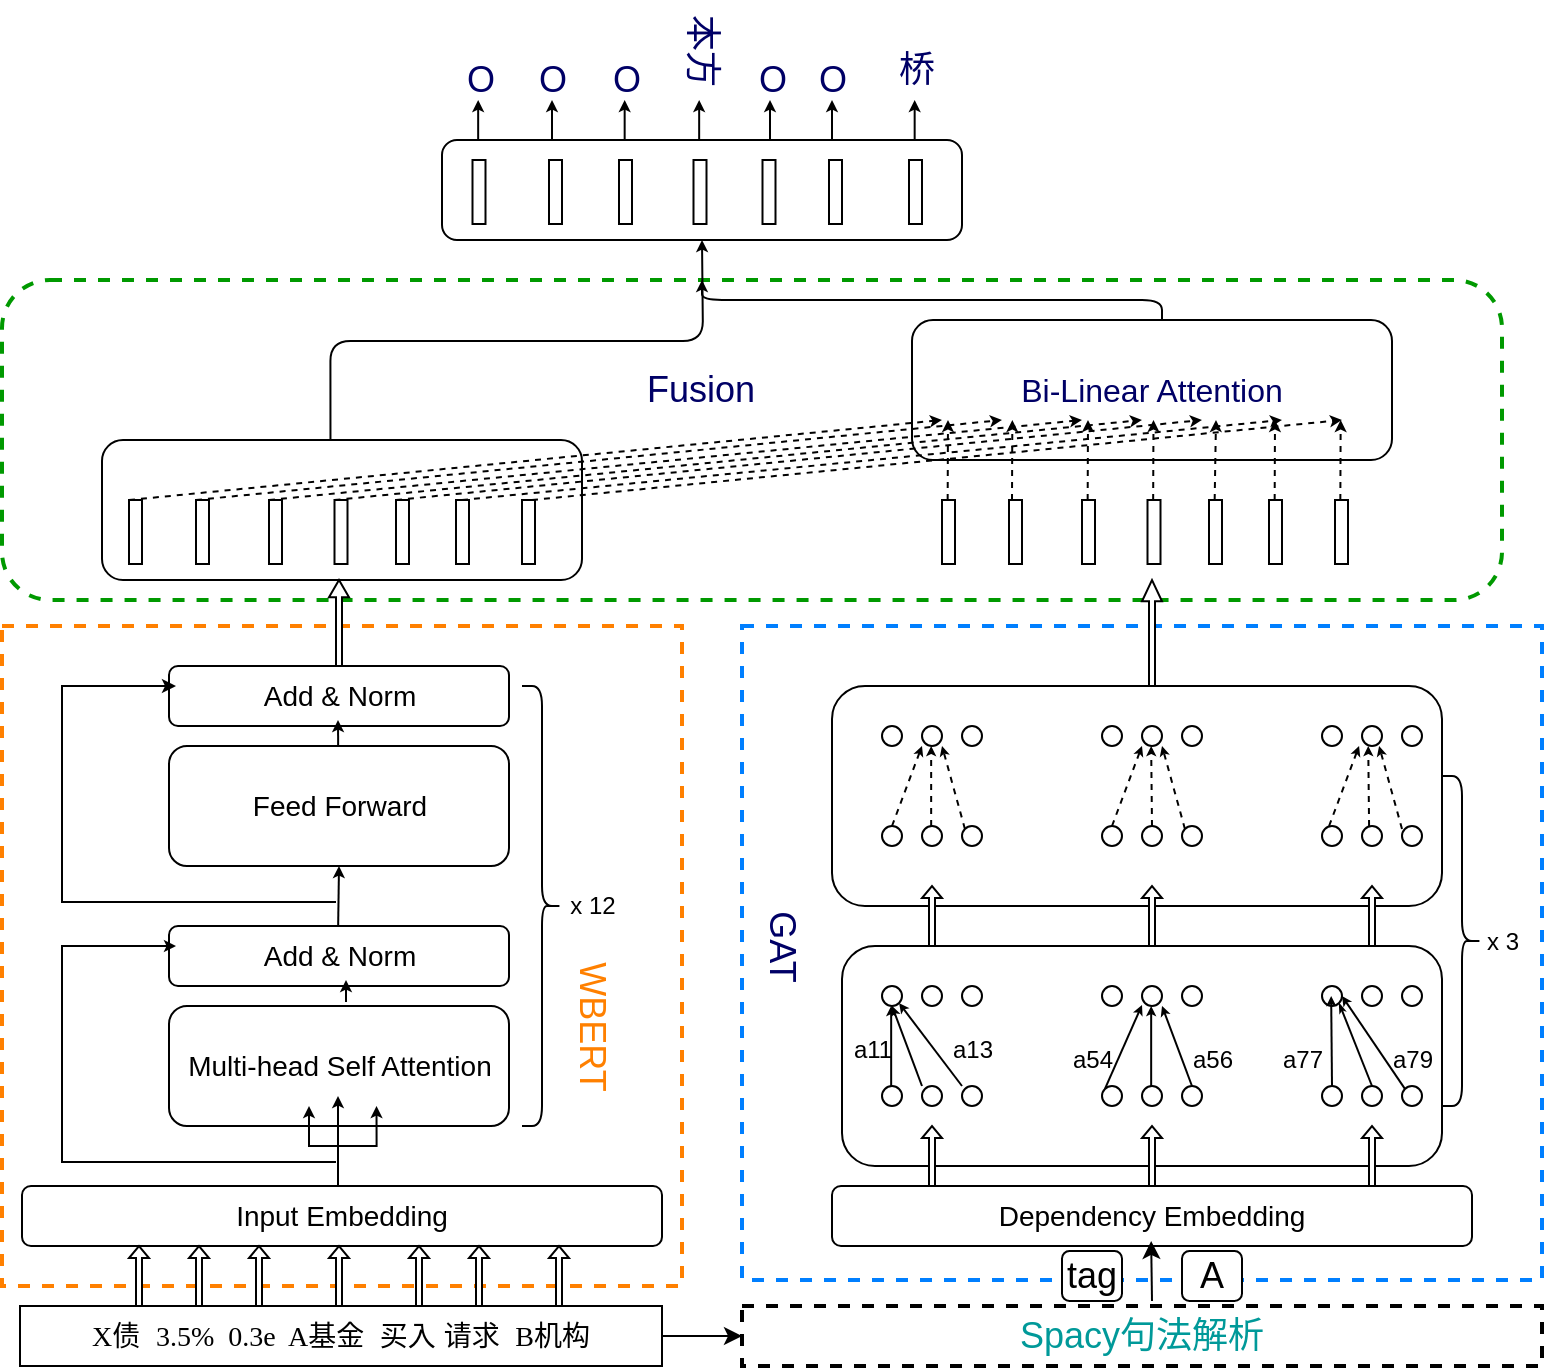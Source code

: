 <mxfile version="16.0.0" type="github">
  <diagram id="1vwMO78F63A42fUgwjm2" name="Page-1">
    <mxGraphModel dx="865" dy="488" grid="1" gridSize="10" guides="1" tooltips="1" connect="1" arrows="1" fold="1" page="1" pageScale="1" pageWidth="827" pageHeight="1169" math="0" shadow="0">
      <root>
        <mxCell id="0" />
        <mxCell id="1" parent="0" />
        <mxCell id="z27-uRXxiAsdTS0FbLUc-265" value="" style="rounded=1;whiteSpace=wrap;html=1;sketch=0;fontSize=16;fontColor=#000066;strokeColor=#009900;strokeWidth=2;fillColor=#FFFFFF;dashed=1;" vertex="1" parent="1">
          <mxGeometry x="30" y="240" width="750" height="160" as="geometry" />
        </mxCell>
        <mxCell id="z27-uRXxiAsdTS0FbLUc-255" value="" style="rounded=1;whiteSpace=wrap;html=1;sketch=0;fontSize=16;fontColor=#000066;strokeColor=#000000;strokeWidth=1;fillColor=#FFFFFF;" vertex="1" parent="1">
          <mxGeometry x="250" y="170" width="260" height="50" as="geometry" />
        </mxCell>
        <mxCell id="z27-uRXxiAsdTS0FbLUc-248" value="" style="rounded=1;whiteSpace=wrap;html=1;sketch=0;fontSize=16;fontColor=#000066;strokeColor=#000000;strokeWidth=1;fillColor=#FFFFFF;" vertex="1" parent="1">
          <mxGeometry x="80" y="320" width="240" height="70" as="geometry" />
        </mxCell>
        <mxCell id="z27-uRXxiAsdTS0FbLUc-247" value="&lt;font style=&quot;font-size: 16px&quot;&gt;Bi-Linear Attention&lt;/font&gt;" style="rounded=1;whiteSpace=wrap;html=1;sketch=0;fontSize=12;fontColor=#000066;strokeColor=#000000;strokeWidth=1;fillColor=#FFFFFF;" vertex="1" parent="1">
          <mxGeometry x="485" y="260" width="240" height="70" as="geometry" />
        </mxCell>
        <mxCell id="z27-uRXxiAsdTS0FbLUc-89" value="" style="rounded=0;whiteSpace=wrap;html=1;sketch=0;fontSize=18;dashed=1;strokeWidth=2;fillColor=#FFFFFF;strokeColor=#007FFF;fontColor=#333333;" vertex="1" parent="1">
          <mxGeometry x="400" y="413" width="400" height="327" as="geometry" />
        </mxCell>
        <mxCell id="z27-uRXxiAsdTS0FbLUc-144" value="" style="rounded=1;whiteSpace=wrap;html=1;sketch=0;fontSize=12;fontColor=#000000;strokeColor=#000000;strokeWidth=1;fillColor=#FFFFFF;" vertex="1" parent="1">
          <mxGeometry x="450" y="573" width="300" height="110" as="geometry" />
        </mxCell>
        <mxCell id="z27-uRXxiAsdTS0FbLUc-78" value="" style="rounded=0;whiteSpace=wrap;html=1;sketch=0;fontSize=18;dashed=1;strokeWidth=2;fillColor=#FFFFFF;strokeColor=#FF8000;fontColor=#333333;" vertex="1" parent="1">
          <mxGeometry x="30" y="413" width="340" height="330" as="geometry" />
        </mxCell>
        <mxCell id="z27-uRXxiAsdTS0FbLUc-1" value="&lt;p style=&quot;margin-top: 0pt ; margin-bottom: 0pt ; margin-left: 0in ; text-align: left ; direction: ltr ; unicode-bidi: embed ; word-break: normal ; font-size: 14px&quot;&gt;&lt;span style=&quot;font-family: &amp;#34;times new roman&amp;#34;&quot;&gt;X&lt;/span&gt;&lt;span&gt;债&amp;nbsp; &lt;/span&gt;&lt;span style=&quot;font-family: &amp;#34;times new roman&amp;#34;&quot;&gt;3.5%&amp;nbsp; 0.3e&amp;nbsp; A&lt;/span&gt;&lt;span&gt;基金&amp;nbsp; 买入 请求&amp;nbsp; &lt;/span&gt;&lt;span style=&quot;font-family: &amp;#34;times new roman&amp;#34;&quot;&gt;B&lt;/span&gt;&lt;span&gt;机构&lt;/span&gt;&lt;/p&gt;" style="rounded=0;whiteSpace=wrap;html=1;" vertex="1" parent="1">
          <mxGeometry x="39" y="753" width="321" height="30" as="geometry" />
        </mxCell>
        <mxCell id="z27-uRXxiAsdTS0FbLUc-5" value="Input Embedding" style="rounded=1;whiteSpace=wrap;html=1;fontSize=14;strokeWidth=1;" vertex="1" parent="1">
          <mxGeometry x="40" y="693" width="320" height="30" as="geometry" />
        </mxCell>
        <mxCell id="z27-uRXxiAsdTS0FbLUc-21" value="" style="shape=singleArrow;direction=north;whiteSpace=wrap;html=1;fontSize=14;strokeWidth=1;" vertex="1" parent="1">
          <mxGeometry x="93.5" y="723" width="10" height="30" as="geometry" />
        </mxCell>
        <mxCell id="z27-uRXxiAsdTS0FbLUc-30" value="" style="shape=singleArrow;direction=north;whiteSpace=wrap;html=1;fontSize=14;strokeWidth=1;" vertex="1" parent="1">
          <mxGeometry x="123.5" y="723" width="10" height="30" as="geometry" />
        </mxCell>
        <mxCell id="z27-uRXxiAsdTS0FbLUc-31" value="" style="shape=singleArrow;direction=north;whiteSpace=wrap;html=1;fontSize=14;strokeWidth=1;" vertex="1" parent="1">
          <mxGeometry x="153.5" y="723" width="10" height="30" as="geometry" />
        </mxCell>
        <mxCell id="z27-uRXxiAsdTS0FbLUc-32" value="" style="shape=singleArrow;direction=north;whiteSpace=wrap;html=1;fontSize=14;strokeWidth=1;" vertex="1" parent="1">
          <mxGeometry x="193.5" y="723" width="10" height="30" as="geometry" />
        </mxCell>
        <mxCell id="z27-uRXxiAsdTS0FbLUc-34" value="" style="shape=singleArrow;direction=north;whiteSpace=wrap;html=1;fontSize=14;strokeWidth=1;" vertex="1" parent="1">
          <mxGeometry x="233.5" y="723" width="10" height="30" as="geometry" />
        </mxCell>
        <mxCell id="z27-uRXxiAsdTS0FbLUc-35" value="" style="shape=singleArrow;direction=north;whiteSpace=wrap;html=1;fontSize=14;strokeWidth=1;" vertex="1" parent="1">
          <mxGeometry x="263.5" y="723" width="10" height="30" as="geometry" />
        </mxCell>
        <mxCell id="z27-uRXxiAsdTS0FbLUc-36" value="" style="shape=singleArrow;direction=north;whiteSpace=wrap;html=1;fontSize=14;strokeWidth=1;" vertex="1" parent="1">
          <mxGeometry x="303.5" y="723" width="10" height="30" as="geometry" />
        </mxCell>
        <mxCell id="z27-uRXxiAsdTS0FbLUc-37" value="Multi-head Self Attention" style="rounded=1;whiteSpace=wrap;html=1;fontSize=14;strokeWidth=1;" vertex="1" parent="1">
          <mxGeometry x="113.5" y="603" width="170" height="60" as="geometry" />
        </mxCell>
        <mxCell id="z27-uRXxiAsdTS0FbLUc-47" style="edgeStyle=none;shape=flexArrow;rounded=0;orthogonalLoop=1;jettySize=auto;html=1;exitX=0.5;exitY=0;exitDx=0;exitDy=0;fontSize=14;" edge="1" parent="1" source="z27-uRXxiAsdTS0FbLUc-37" target="z27-uRXxiAsdTS0FbLUc-37">
          <mxGeometry relative="1" as="geometry" />
        </mxCell>
        <mxCell id="z27-uRXxiAsdTS0FbLUc-48" value="Add &amp;amp; Norm" style="rounded=1;whiteSpace=wrap;html=1;fontSize=14;strokeWidth=1;" vertex="1" parent="1">
          <mxGeometry x="113.5" y="563" width="170" height="30" as="geometry" />
        </mxCell>
        <mxCell id="z27-uRXxiAsdTS0FbLUc-57" value="" style="edgeStyle=elbowEdgeStyle;elbow=horizontal;endArrow=classic;html=1;rounded=0;fontSize=14;exitX=0;exitY=0;exitDx=12;exitDy=3.5;exitPerimeter=0;endSize=3;" edge="1" parent="1">
          <mxGeometry width="50" height="50" relative="1" as="geometry">
            <mxPoint x="197.0" y="681.0" as="sourcePoint" />
            <mxPoint x="117" y="573" as="targetPoint" />
            <Array as="points">
              <mxPoint x="60" y="593" />
              <mxPoint x="90" y="573" />
              <mxPoint x="70" y="593" />
              <mxPoint x="90" y="583" />
              <mxPoint x="93.5" y="603" />
            </Array>
          </mxGeometry>
        </mxCell>
        <mxCell id="z27-uRXxiAsdTS0FbLUc-61" value="" style="endArrow=classic;html=1;rounded=0;fontSize=14;endSize=3;" edge="1" parent="1">
          <mxGeometry width="50" height="50" relative="1" as="geometry">
            <mxPoint x="198" y="693" as="sourcePoint" />
            <mxPoint x="198" y="648" as="targetPoint" />
          </mxGeometry>
        </mxCell>
        <mxCell id="z27-uRXxiAsdTS0FbLUc-62" value="" style="edgeStyle=segmentEdgeStyle;endArrow=classic;html=1;rounded=0;fontSize=14;endSize=3;" edge="1" parent="1">
          <mxGeometry width="50" height="50" relative="1" as="geometry">
            <mxPoint x="196.75" y="673" as="sourcePoint" />
            <mxPoint x="217.25" y="653" as="targetPoint" />
          </mxGeometry>
        </mxCell>
        <mxCell id="z27-uRXxiAsdTS0FbLUc-63" value="" style="edgeStyle=segmentEdgeStyle;endArrow=classic;html=1;rounded=0;fontSize=14;endSize=3;" edge="1" parent="1">
          <mxGeometry width="50" height="50" relative="1" as="geometry">
            <mxPoint x="203.5" y="673" as="sourcePoint" />
            <mxPoint x="183.5" y="653" as="targetPoint" />
          </mxGeometry>
        </mxCell>
        <mxCell id="z27-uRXxiAsdTS0FbLUc-65" value="" style="endArrow=classic;html=1;rounded=0;fontSize=14;endSize=3;targetPerimeterSpacing=10;sourcePerimeterSpacing=10;jumpStyle=sharp;jumpSize=16;" edge="1" parent="1">
          <mxGeometry width="50" height="50" relative="1" as="geometry">
            <mxPoint x="202" y="601" as="sourcePoint" />
            <mxPoint x="202" y="590" as="targetPoint" />
            <Array as="points" />
          </mxGeometry>
        </mxCell>
        <mxCell id="z27-uRXxiAsdTS0FbLUc-66" value="Feed Forward" style="rounded=1;whiteSpace=wrap;html=1;fontSize=14;strokeWidth=1;" vertex="1" parent="1">
          <mxGeometry x="113.5" y="473" width="170" height="60" as="geometry" />
        </mxCell>
        <mxCell id="z27-uRXxiAsdTS0FbLUc-67" value="" style="endArrow=classic;html=1;rounded=0;fontSize=14;endSize=3;entryX=0.5;entryY=1;entryDx=0;entryDy=0;" edge="1" parent="1" target="z27-uRXxiAsdTS0FbLUc-66">
          <mxGeometry width="50" height="50" relative="1" as="geometry">
            <mxPoint x="198.08" y="563" as="sourcePoint" />
            <mxPoint x="198" y="540" as="targetPoint" />
          </mxGeometry>
        </mxCell>
        <mxCell id="z27-uRXxiAsdTS0FbLUc-68" value="Add &amp;amp; Norm" style="rounded=1;whiteSpace=wrap;html=1;fontSize=14;strokeWidth=1;" vertex="1" parent="1">
          <mxGeometry x="113.5" y="433" width="170" height="30" as="geometry" />
        </mxCell>
        <mxCell id="z27-uRXxiAsdTS0FbLUc-72" value="" style="endArrow=classic;html=1;rounded=0;fontSize=14;endSize=3;sourcePerimeterSpacing=10;targetPerimeterSpacing=10;elbow=vertical;jumpStyle=sharp;jumpSize=16;" edge="1" parent="1">
          <mxGeometry width="50" height="50" relative="1" as="geometry">
            <mxPoint x="198.08" y="473" as="sourcePoint" />
            <mxPoint x="198" y="460" as="targetPoint" />
          </mxGeometry>
        </mxCell>
        <mxCell id="z27-uRXxiAsdTS0FbLUc-73" value="" style="edgeStyle=elbowEdgeStyle;elbow=horizontal;endArrow=classic;html=1;rounded=0;fontSize=14;exitX=0;exitY=0;exitDx=12;exitDy=3.5;exitPerimeter=0;endSize=4;" edge="1" parent="1">
          <mxGeometry width="50" height="50" relative="1" as="geometry">
            <mxPoint x="197.0" y="551.0" as="sourcePoint" />
            <mxPoint x="117.0" y="443" as="targetPoint" />
            <Array as="points">
              <mxPoint x="60" y="463" />
              <mxPoint x="90" y="443" />
              <mxPoint x="70" y="463" />
              <mxPoint x="90" y="453" />
              <mxPoint x="93.5" y="473" />
            </Array>
          </mxGeometry>
        </mxCell>
        <mxCell id="z27-uRXxiAsdTS0FbLUc-74" value="" style="shape=curlyBracket;whiteSpace=wrap;html=1;rounded=1;flipH=1;fontSize=14;strokeWidth=1;" vertex="1" parent="1">
          <mxGeometry x="290" y="443" width="20" height="220" as="geometry" />
        </mxCell>
        <mxCell id="z27-uRXxiAsdTS0FbLUc-76" value="x 12" style="text;html=1;resizable=0;autosize=1;align=center;verticalAlign=middle;points=[];fillColor=none;strokeColor=none;rounded=0;sketch=0;" vertex="1" parent="1">
          <mxGeometry x="305" y="543" width="40" height="20" as="geometry" />
        </mxCell>
        <mxCell id="z27-uRXxiAsdTS0FbLUc-77" value="&lt;font style=&quot;font-size: 18px&quot; color=&quot;#ff8000&quot;&gt;WBERT&lt;/font&gt;" style="text;html=1;resizable=0;autosize=1;align=center;verticalAlign=middle;points=[];fillColor=none;strokeColor=none;rounded=0;sketch=0;rotation=90;" vertex="1" parent="1">
          <mxGeometry x="285" y="603" width="80" height="20" as="geometry" />
        </mxCell>
        <mxCell id="z27-uRXxiAsdTS0FbLUc-79" value="&lt;font color=&quot;#009999&quot;&gt;Spacy句法解析&lt;/font&gt;" style="rounded=0;whiteSpace=wrap;html=1;dashed=1;sketch=0;fontSize=18;fontColor=#FF8000;strokeColor=#000000;strokeWidth=2;fillColor=#FFFFFF;" vertex="1" parent="1">
          <mxGeometry x="400" y="753" width="400" height="30" as="geometry" />
        </mxCell>
        <mxCell id="z27-uRXxiAsdTS0FbLUc-81" value="" style="endArrow=classic;html=1;rounded=1;sketch=0;fontSize=18;fontColor=#FF8000;curved=0;" edge="1" parent="1">
          <mxGeometry width="50" height="50" relative="1" as="geometry">
            <mxPoint x="360" y="768" as="sourcePoint" />
            <mxPoint x="400" y="767.58" as="targetPoint" />
            <Array as="points">
              <mxPoint x="400" y="768" />
            </Array>
          </mxGeometry>
        </mxCell>
        <mxCell id="z27-uRXxiAsdTS0FbLUc-90" value="Dependency Embedding" style="rounded=1;whiteSpace=wrap;html=1;fontSize=14;strokeWidth=1;" vertex="1" parent="1">
          <mxGeometry x="445" y="693" width="320" height="30" as="geometry" />
        </mxCell>
        <mxCell id="z27-uRXxiAsdTS0FbLUc-82" value="" style="endArrow=classic;html=1;rounded=1;sketch=0;fontSize=18;fontColor=#009999;curved=0;" edge="1" parent="1">
          <mxGeometry width="50" height="50" relative="1" as="geometry">
            <mxPoint x="605" y="750.5" as="sourcePoint" />
            <mxPoint x="604.58" y="720.5" as="targetPoint" />
          </mxGeometry>
        </mxCell>
        <mxCell id="z27-uRXxiAsdTS0FbLUc-85" value="&lt;font color=&quot;#000000&quot;&gt;A&lt;/font&gt;" style="rounded=1;whiteSpace=wrap;html=1;sketch=0;fontSize=18;fontColor=#009999;strokeColor=#000000;strokeWidth=1;fillColor=#FFFFFF;" vertex="1" parent="1">
          <mxGeometry x="620" y="725.5" width="30" height="25" as="geometry" />
        </mxCell>
        <mxCell id="z27-uRXxiAsdTS0FbLUc-88" value="&lt;font color=&quot;#000000&quot;&gt;tag&lt;/font&gt;" style="rounded=1;whiteSpace=wrap;html=1;sketch=0;fontSize=18;fontColor=#009999;strokeColor=#000000;strokeWidth=1;fillColor=#FFFFFF;" vertex="1" parent="1">
          <mxGeometry x="560" y="725.5" width="30" height="25" as="geometry" />
        </mxCell>
        <mxCell id="z27-uRXxiAsdTS0FbLUc-92" value="" style="shape=singleArrow;direction=north;whiteSpace=wrap;html=1;fontSize=14;strokeWidth=1;" vertex="1" parent="1">
          <mxGeometry x="490" y="663" width="10" height="30" as="geometry" />
        </mxCell>
        <mxCell id="z27-uRXxiAsdTS0FbLUc-100" value="" style="shape=singleArrow;direction=north;whiteSpace=wrap;html=1;fontSize=14;strokeWidth=1;" vertex="1" parent="1">
          <mxGeometry x="600" y="663" width="10" height="30" as="geometry" />
        </mxCell>
        <mxCell id="z27-uRXxiAsdTS0FbLUc-101" value="" style="shape=singleArrow;direction=north;whiteSpace=wrap;html=1;fontSize=14;strokeWidth=1;" vertex="1" parent="1">
          <mxGeometry x="710" y="663" width="10" height="30" as="geometry" />
        </mxCell>
        <mxCell id="z27-uRXxiAsdTS0FbLUc-102" value="" style="ellipse;whiteSpace=wrap;html=1;aspect=fixed;rounded=0;sketch=0;fontSize=18;fontColor=#000000;strokeColor=#000000;strokeWidth=1;fillColor=#FFFFFF;" vertex="1" parent="1">
          <mxGeometry x="470" y="643" width="10" height="10" as="geometry" />
        </mxCell>
        <mxCell id="z27-uRXxiAsdTS0FbLUc-103" value="" style="ellipse;whiteSpace=wrap;html=1;aspect=fixed;rounded=0;sketch=0;fontSize=18;fontColor=#000000;strokeColor=#000000;strokeWidth=1;fillColor=#FFFFFF;" vertex="1" parent="1">
          <mxGeometry x="490" y="643" width="10" height="10" as="geometry" />
        </mxCell>
        <mxCell id="z27-uRXxiAsdTS0FbLUc-105" value="" style="ellipse;whiteSpace=wrap;html=1;aspect=fixed;rounded=0;sketch=0;fontSize=18;fontColor=#000000;strokeColor=#000000;strokeWidth=1;fillColor=#FFFFFF;" vertex="1" parent="1">
          <mxGeometry x="510" y="643" width="10" height="10" as="geometry" />
        </mxCell>
        <mxCell id="z27-uRXxiAsdTS0FbLUc-106" value="" style="ellipse;whiteSpace=wrap;html=1;aspect=fixed;rounded=0;sketch=0;fontSize=18;fontColor=#000000;strokeColor=#000000;strokeWidth=1;fillColor=#FFFFFF;" vertex="1" parent="1">
          <mxGeometry x="600" y="643" width="10" height="10" as="geometry" />
        </mxCell>
        <mxCell id="z27-uRXxiAsdTS0FbLUc-107" value="" style="ellipse;whiteSpace=wrap;html=1;aspect=fixed;rounded=0;sketch=0;fontSize=18;fontColor=#000000;strokeColor=#000000;strokeWidth=1;fillColor=#FFFFFF;" vertex="1" parent="1">
          <mxGeometry x="710" y="643" width="10" height="10" as="geometry" />
        </mxCell>
        <mxCell id="z27-uRXxiAsdTS0FbLUc-108" value="" style="ellipse;whiteSpace=wrap;html=1;aspect=fixed;rounded=0;sketch=0;fontSize=18;fontColor=#000000;strokeColor=#000000;strokeWidth=1;fillColor=#FFFFFF;" vertex="1" parent="1">
          <mxGeometry x="620" y="643" width="10" height="10" as="geometry" />
        </mxCell>
        <mxCell id="z27-uRXxiAsdTS0FbLUc-109" value="" style="ellipse;whiteSpace=wrap;html=1;aspect=fixed;rounded=0;sketch=0;fontSize=18;fontColor=#000000;strokeColor=#000000;strokeWidth=1;fillColor=#FFFFFF;" vertex="1" parent="1">
          <mxGeometry x="580" y="643" width="10" height="10" as="geometry" />
        </mxCell>
        <mxCell id="z27-uRXxiAsdTS0FbLUc-110" value="" style="ellipse;whiteSpace=wrap;html=1;aspect=fixed;rounded=0;sketch=0;fontSize=18;fontColor=#000000;strokeColor=#000000;strokeWidth=1;fillColor=#FFFFFF;" vertex="1" parent="1">
          <mxGeometry x="690" y="643" width="10" height="10" as="geometry" />
        </mxCell>
        <mxCell id="z27-uRXxiAsdTS0FbLUc-111" value="" style="ellipse;whiteSpace=wrap;html=1;aspect=fixed;rounded=0;sketch=0;fontSize=18;fontColor=#000000;strokeColor=#000000;strokeWidth=1;fillColor=#FFFFFF;" vertex="1" parent="1">
          <mxGeometry x="730" y="643" width="10" height="10" as="geometry" />
        </mxCell>
        <mxCell id="z27-uRXxiAsdTS0FbLUc-112" value="" style="ellipse;whiteSpace=wrap;html=1;aspect=fixed;rounded=0;sketch=0;fontSize=18;fontColor=#000000;strokeColor=#000000;strokeWidth=1;fillColor=#FFFFFF;" vertex="1" parent="1">
          <mxGeometry x="470" y="593" width="10" height="10" as="geometry" />
        </mxCell>
        <mxCell id="z27-uRXxiAsdTS0FbLUc-115" value="" style="endArrow=classic;html=1;rounded=1;sketch=0;fontSize=18;fontColor=#000000;curved=0;endSize=2;" edge="1" parent="1">
          <mxGeometry width="50" height="50" relative="1" as="geometry">
            <mxPoint x="474.58" y="643" as="sourcePoint" />
            <mxPoint x="474.58" y="603" as="targetPoint" />
          </mxGeometry>
        </mxCell>
        <mxCell id="z27-uRXxiAsdTS0FbLUc-116" value="" style="endArrow=classic;html=1;rounded=1;sketch=0;fontSize=18;fontColor=#000000;curved=0;endSize=2;entryX=0.5;entryY=1;entryDx=0;entryDy=0;" edge="1" parent="1" target="z27-uRXxiAsdTS0FbLUc-112">
          <mxGeometry width="50" height="50" relative="1" as="geometry">
            <mxPoint x="490" y="643" as="sourcePoint" />
            <mxPoint x="480" y="603" as="targetPoint" />
          </mxGeometry>
        </mxCell>
        <mxCell id="z27-uRXxiAsdTS0FbLUc-118" value="" style="endArrow=classic;html=1;rounded=1;sketch=0;fontSize=18;fontColor=#000000;curved=0;entryX=1;entryY=1;entryDx=0;entryDy=0;endSize=2;" edge="1" parent="1" target="z27-uRXxiAsdTS0FbLUc-112">
          <mxGeometry width="50" height="50" relative="1" as="geometry">
            <mxPoint x="510" y="643" as="sourcePoint" />
            <mxPoint x="500" y="603" as="targetPoint" />
          </mxGeometry>
        </mxCell>
        <mxCell id="z27-uRXxiAsdTS0FbLUc-120" value="" style="ellipse;whiteSpace=wrap;html=1;aspect=fixed;rounded=0;sketch=0;fontSize=18;fontColor=#000000;strokeColor=#000000;strokeWidth=1;fillColor=#FFFFFF;" vertex="1" parent="1">
          <mxGeometry x="490" y="593" width="10" height="10" as="geometry" />
        </mxCell>
        <mxCell id="z27-uRXxiAsdTS0FbLUc-121" value="" style="ellipse;whiteSpace=wrap;html=1;aspect=fixed;rounded=0;sketch=0;fontSize=18;fontColor=#000000;strokeColor=#000000;strokeWidth=1;fillColor=#FFFFFF;" vertex="1" parent="1">
          <mxGeometry x="510" y="593" width="10" height="10" as="geometry" />
        </mxCell>
        <mxCell id="z27-uRXxiAsdTS0FbLUc-122" value="&lt;font style=&quot;font-size: 12px&quot;&gt;a11&lt;/font&gt;" style="text;html=1;resizable=0;autosize=1;align=center;verticalAlign=middle;points=[];fillColor=none;strokeColor=none;rounded=0;sketch=0;fontSize=18;fontColor=#000000;" vertex="1" parent="1">
          <mxGeometry x="450" y="608" width="30" height="30" as="geometry" />
        </mxCell>
        <mxCell id="z27-uRXxiAsdTS0FbLUc-124" value="&lt;font style=&quot;font-size: 12px&quot;&gt;a13&lt;/font&gt;" style="text;html=1;resizable=0;autosize=1;align=center;verticalAlign=middle;points=[];fillColor=none;strokeColor=none;rounded=0;sketch=0;fontSize=18;fontColor=#000000;" vertex="1" parent="1">
          <mxGeometry x="495" y="608" width="40" height="30" as="geometry" />
        </mxCell>
        <mxCell id="z27-uRXxiAsdTS0FbLUc-125" value="" style="ellipse;whiteSpace=wrap;html=1;aspect=fixed;rounded=0;sketch=0;fontSize=18;fontColor=#000000;strokeColor=#000000;strokeWidth=1;fillColor=#FFFFFF;" vertex="1" parent="1">
          <mxGeometry x="580" y="593" width="10" height="10" as="geometry" />
        </mxCell>
        <mxCell id="z27-uRXxiAsdTS0FbLUc-126" value="" style="ellipse;whiteSpace=wrap;html=1;aspect=fixed;rounded=0;sketch=0;fontSize=18;fontColor=#000000;strokeColor=#000000;strokeWidth=1;fillColor=#FFFFFF;" vertex="1" parent="1">
          <mxGeometry x="600" y="593" width="10" height="10" as="geometry" />
        </mxCell>
        <mxCell id="z27-uRXxiAsdTS0FbLUc-127" value="" style="ellipse;whiteSpace=wrap;html=1;aspect=fixed;rounded=0;sketch=0;fontSize=18;fontColor=#000000;strokeColor=#000000;strokeWidth=1;fillColor=#FFFFFF;" vertex="1" parent="1">
          <mxGeometry x="620" y="593" width="10" height="10" as="geometry" />
        </mxCell>
        <mxCell id="z27-uRXxiAsdTS0FbLUc-128" value="" style="ellipse;whiteSpace=wrap;html=1;aspect=fixed;rounded=0;sketch=0;fontSize=18;fontColor=#000000;strokeColor=#000000;strokeWidth=1;fillColor=#FFFFFF;" vertex="1" parent="1">
          <mxGeometry x="690" y="593" width="10" height="10" as="geometry" />
        </mxCell>
        <mxCell id="z27-uRXxiAsdTS0FbLUc-129" value="" style="ellipse;whiteSpace=wrap;html=1;aspect=fixed;rounded=0;sketch=0;fontSize=18;fontColor=#000000;strokeColor=#000000;strokeWidth=1;fillColor=#FFFFFF;" vertex="1" parent="1">
          <mxGeometry x="710" y="593" width="10" height="10" as="geometry" />
        </mxCell>
        <mxCell id="z27-uRXxiAsdTS0FbLUc-130" value="" style="ellipse;whiteSpace=wrap;html=1;aspect=fixed;rounded=0;sketch=0;fontSize=18;fontColor=#000000;strokeColor=#000000;strokeWidth=1;fillColor=#FFFFFF;" vertex="1" parent="1">
          <mxGeometry x="730" y="593" width="10" height="10" as="geometry" />
        </mxCell>
        <mxCell id="z27-uRXxiAsdTS0FbLUc-131" value="" style="endArrow=classic;html=1;rounded=1;sketch=0;fontSize=12;fontColor=#000000;elbow=vertical;endSize=2;" edge="1" parent="1">
          <mxGeometry width="50" height="50" relative="1" as="geometry">
            <mxPoint x="604.58" y="643" as="sourcePoint" />
            <mxPoint x="604.58" y="603" as="targetPoint" />
          </mxGeometry>
        </mxCell>
        <mxCell id="z27-uRXxiAsdTS0FbLUc-133" value="" style="endArrow=classic;html=1;rounded=1;sketch=0;fontSize=12;fontColor=#000000;elbow=vertical;exitX=0.5;exitY=0;exitDx=0;exitDy=0;endSize=2;" edge="1" parent="1" source="z27-uRXxiAsdTS0FbLUc-108">
          <mxGeometry width="50" height="50" relative="1" as="geometry">
            <mxPoint x="630" y="663" as="sourcePoint" />
            <mxPoint x="610" y="603" as="targetPoint" />
          </mxGeometry>
        </mxCell>
        <mxCell id="z27-uRXxiAsdTS0FbLUc-134" value="" style="endArrow=classic;html=1;rounded=1;sketch=0;fontSize=12;fontColor=#000000;elbow=vertical;exitX=0;exitY=0;exitDx=0;exitDy=0;endSize=2;" edge="1" parent="1" source="z27-uRXxiAsdTS0FbLUc-109">
          <mxGeometry width="50" height="50" relative="1" as="geometry">
            <mxPoint x="580" y="638" as="sourcePoint" />
            <mxPoint x="600" y="602.5" as="targetPoint" />
          </mxGeometry>
        </mxCell>
        <mxCell id="z27-uRXxiAsdTS0FbLUc-135" value="&lt;font style=&quot;font-size: 12px&quot;&gt;a54&lt;/font&gt;" style="text;html=1;resizable=0;autosize=1;align=center;verticalAlign=middle;points=[];fillColor=none;strokeColor=none;rounded=0;sketch=0;fontSize=18;fontColor=#000000;" vertex="1" parent="1">
          <mxGeometry x="555" y="613" width="40" height="30" as="geometry" />
        </mxCell>
        <mxCell id="z27-uRXxiAsdTS0FbLUc-136" value="&lt;font style=&quot;font-size: 12px&quot;&gt;a56&lt;/font&gt;" style="text;html=1;resizable=0;autosize=1;align=center;verticalAlign=middle;points=[];fillColor=none;strokeColor=none;rounded=0;sketch=0;fontSize=18;fontColor=#000000;" vertex="1" parent="1">
          <mxGeometry x="615" y="613" width="40" height="30" as="geometry" />
        </mxCell>
        <mxCell id="z27-uRXxiAsdTS0FbLUc-137" value="" style="endArrow=classic;html=1;rounded=1;sketch=0;fontSize=12;fontColor=#000000;elbow=vertical;exitX=0;exitY=0;exitDx=0;exitDy=0;endSize=2;" edge="1" parent="1" source="z27-uRXxiAsdTS0FbLUc-111">
          <mxGeometry width="50" height="50" relative="1" as="geometry">
            <mxPoint x="720" y="638" as="sourcePoint" />
            <mxPoint x="700" y="598" as="targetPoint" />
          </mxGeometry>
        </mxCell>
        <mxCell id="z27-uRXxiAsdTS0FbLUc-138" value="" style="endArrow=classicThin;html=1;rounded=1;sketch=0;fontSize=12;fontColor=#000000;elbow=vertical;exitX=0.5;exitY=0;exitDx=0;exitDy=0;endFill=1;endSize=2;entryX=1;entryY=1;entryDx=0;entryDy=0;" edge="1" parent="1" source="z27-uRXxiAsdTS0FbLUc-107" target="z27-uRXxiAsdTS0FbLUc-128">
          <mxGeometry width="50" height="50" relative="1" as="geometry">
            <mxPoint x="710" y="643" as="sourcePoint" />
            <mxPoint x="700" y="598" as="targetPoint" />
          </mxGeometry>
        </mxCell>
        <mxCell id="z27-uRXxiAsdTS0FbLUc-139" value="" style="endArrow=classic;html=1;rounded=1;sketch=0;fontSize=12;fontColor=#000000;elbow=vertical;exitX=0.5;exitY=0;exitDx=0;exitDy=0;endSize=2;" edge="1" parent="1" source="z27-uRXxiAsdTS0FbLUc-110">
          <mxGeometry width="50" height="50" relative="1" as="geometry">
            <mxPoint x="694.58" y="638" as="sourcePoint" />
            <mxPoint x="694.58" y="598" as="targetPoint" />
          </mxGeometry>
        </mxCell>
        <mxCell id="z27-uRXxiAsdTS0FbLUc-141" value="&lt;font style=&quot;font-size: 12px&quot;&gt;a79&lt;/font&gt;" style="text;html=1;resizable=0;autosize=1;align=center;verticalAlign=middle;points=[];fillColor=none;strokeColor=none;rounded=0;sketch=0;fontSize=18;fontColor=#000000;" vertex="1" parent="1">
          <mxGeometry x="715" y="613" width="40" height="30" as="geometry" />
        </mxCell>
        <mxCell id="z27-uRXxiAsdTS0FbLUc-145" value="" style="rounded=1;whiteSpace=wrap;html=1;sketch=0;fontSize=12;fontColor=#000000;strokeColor=#000000;strokeWidth=1;fillColor=#FFFFFF;" vertex="1" parent="1">
          <mxGeometry x="445" y="443" width="305" height="110" as="geometry" />
        </mxCell>
        <mxCell id="z27-uRXxiAsdTS0FbLUc-152" value="&lt;font style=&quot;font-size: 12px&quot;&gt;a77&lt;/font&gt;" style="text;html=1;resizable=0;autosize=1;align=center;verticalAlign=middle;points=[];fillColor=none;strokeColor=none;rounded=0;sketch=0;fontSize=18;fontColor=#000000;" vertex="1" parent="1">
          <mxGeometry x="660" y="613" width="40" height="30" as="geometry" />
        </mxCell>
        <mxCell id="z27-uRXxiAsdTS0FbLUc-156" value="" style="shape=singleArrow;direction=north;whiteSpace=wrap;html=1;fontSize=14;strokeWidth=1;" vertex="1" parent="1">
          <mxGeometry x="490" y="543" width="10" height="30" as="geometry" />
        </mxCell>
        <mxCell id="z27-uRXxiAsdTS0FbLUc-157" value="" style="shape=singleArrow;direction=north;whiteSpace=wrap;html=1;fontSize=14;strokeWidth=1;" vertex="1" parent="1">
          <mxGeometry x="600" y="543" width="10" height="30" as="geometry" />
        </mxCell>
        <mxCell id="z27-uRXxiAsdTS0FbLUc-158" value="" style="shape=singleArrow;direction=north;whiteSpace=wrap;html=1;fontSize=14;strokeWidth=1;" vertex="1" parent="1">
          <mxGeometry x="710" y="543" width="10" height="30" as="geometry" />
        </mxCell>
        <mxCell id="z27-uRXxiAsdTS0FbLUc-160" value="" style="shape=curlyBracket;whiteSpace=wrap;html=1;rounded=1;flipH=1;sketch=0;fontSize=12;fontColor=#000000;strokeColor=#000000;strokeWidth=1;fillColor=#FFFFFF;" vertex="1" parent="1">
          <mxGeometry x="750" y="488" width="20" height="165" as="geometry" />
        </mxCell>
        <mxCell id="z27-uRXxiAsdTS0FbLUc-161" value="x 3" style="text;html=1;resizable=0;autosize=1;align=center;verticalAlign=middle;points=[];fillColor=none;strokeColor=none;rounded=0;sketch=0;" vertex="1" parent="1">
          <mxGeometry x="765" y="560.5" width="30" height="20" as="geometry" />
        </mxCell>
        <mxCell id="z27-uRXxiAsdTS0FbLUc-162" value="" style="ellipse;whiteSpace=wrap;html=1;aspect=fixed;rounded=0;sketch=0;fontSize=18;fontColor=#000000;strokeColor=#000000;strokeWidth=1;fillColor=#FFFFFF;" vertex="1" parent="1">
          <mxGeometry x="490" y="463" width="10" height="10" as="geometry" />
        </mxCell>
        <mxCell id="z27-uRXxiAsdTS0FbLUc-168" value="" style="ellipse;whiteSpace=wrap;html=1;aspect=fixed;rounded=0;sketch=0;fontSize=18;fontColor=#000000;strokeColor=#000000;strokeWidth=1;fillColor=#FFFFFF;" vertex="1" parent="1">
          <mxGeometry x="600" y="463" width="10" height="10" as="geometry" />
        </mxCell>
        <mxCell id="z27-uRXxiAsdTS0FbLUc-169" value="" style="ellipse;whiteSpace=wrap;html=1;aspect=fixed;rounded=0;sketch=0;fontSize=18;fontColor=#000000;strokeColor=#000000;strokeWidth=1;fillColor=#FFFFFF;" vertex="1" parent="1">
          <mxGeometry x="710" y="463" width="10" height="10" as="geometry" />
        </mxCell>
        <mxCell id="z27-uRXxiAsdTS0FbLUc-170" value="" style="ellipse;whiteSpace=wrap;html=1;aspect=fixed;rounded=0;sketch=0;fontSize=18;fontColor=#000000;strokeColor=#000000;strokeWidth=1;fillColor=#FFFFFF;" vertex="1" parent="1">
          <mxGeometry x="490" y="513" width="10" height="10" as="geometry" />
        </mxCell>
        <mxCell id="z27-uRXxiAsdTS0FbLUc-172" value="" style="ellipse;whiteSpace=wrap;html=1;aspect=fixed;rounded=0;sketch=0;fontSize=18;fontColor=#000000;strokeColor=#000000;strokeWidth=1;fillColor=#FFFFFF;" vertex="1" parent="1">
          <mxGeometry x="600" y="513" width="10" height="10" as="geometry" />
        </mxCell>
        <mxCell id="z27-uRXxiAsdTS0FbLUc-173" value="" style="ellipse;whiteSpace=wrap;html=1;aspect=fixed;rounded=0;sketch=0;fontSize=18;fontColor=#000000;strokeColor=#000000;strokeWidth=1;fillColor=#FFFFFF;" vertex="1" parent="1">
          <mxGeometry x="710" y="513" width="10" height="10" as="geometry" />
        </mxCell>
        <mxCell id="z27-uRXxiAsdTS0FbLUc-174" value="" style="ellipse;whiteSpace=wrap;html=1;aspect=fixed;rounded=0;sketch=0;fontSize=18;fontColor=#000000;strokeColor=#000000;strokeWidth=1;fillColor=#FFFFFF;" vertex="1" parent="1">
          <mxGeometry x="510" y="463" width="10" height="10" as="geometry" />
        </mxCell>
        <mxCell id="z27-uRXxiAsdTS0FbLUc-175" value="" style="ellipse;whiteSpace=wrap;html=1;aspect=fixed;rounded=0;sketch=0;fontSize=18;fontColor=#000000;strokeColor=#000000;strokeWidth=1;fillColor=#FFFFFF;" vertex="1" parent="1">
          <mxGeometry x="470" y="463" width="10" height="10" as="geometry" />
        </mxCell>
        <mxCell id="z27-uRXxiAsdTS0FbLUc-179" value="" style="ellipse;whiteSpace=wrap;html=1;aspect=fixed;rounded=0;sketch=0;fontSize=18;fontColor=#000000;strokeColor=#000000;strokeWidth=1;fillColor=#FFFFFF;" vertex="1" parent="1">
          <mxGeometry x="510" y="513" width="10" height="10" as="geometry" />
        </mxCell>
        <mxCell id="z27-uRXxiAsdTS0FbLUc-180" value="" style="ellipse;whiteSpace=wrap;html=1;aspect=fixed;rounded=0;sketch=0;fontSize=18;fontColor=#000000;strokeColor=#000000;strokeWidth=1;fillColor=#FFFFFF;" vertex="1" parent="1">
          <mxGeometry x="470" y="513" width="10" height="10" as="geometry" />
        </mxCell>
        <mxCell id="z27-uRXxiAsdTS0FbLUc-181" value="" style="ellipse;whiteSpace=wrap;html=1;aspect=fixed;rounded=0;sketch=0;fontSize=18;fontColor=#000000;strokeColor=#000000;strokeWidth=1;fillColor=#FFFFFF;" vertex="1" parent="1">
          <mxGeometry x="620" y="463" width="10" height="10" as="geometry" />
        </mxCell>
        <mxCell id="z27-uRXxiAsdTS0FbLUc-184" value="" style="ellipse;whiteSpace=wrap;html=1;aspect=fixed;rounded=0;sketch=0;fontSize=18;fontColor=#000000;strokeColor=#000000;strokeWidth=1;fillColor=#FFFFFF;" vertex="1" parent="1">
          <mxGeometry x="580" y="463" width="10" height="10" as="geometry" />
        </mxCell>
        <mxCell id="z27-uRXxiAsdTS0FbLUc-185" value="" style="ellipse;whiteSpace=wrap;html=1;aspect=fixed;rounded=0;sketch=0;fontSize=18;fontColor=#000000;strokeColor=#000000;strokeWidth=1;fillColor=#FFFFFF;" vertex="1" parent="1">
          <mxGeometry x="620" y="513" width="10" height="10" as="geometry" />
        </mxCell>
        <mxCell id="z27-uRXxiAsdTS0FbLUc-186" value="" style="ellipse;whiteSpace=wrap;html=1;aspect=fixed;rounded=0;sketch=0;fontSize=18;fontColor=#000000;strokeColor=#000000;strokeWidth=1;fillColor=#FFFFFF;" vertex="1" parent="1">
          <mxGeometry x="580" y="513" width="10" height="10" as="geometry" />
        </mxCell>
        <mxCell id="z27-uRXxiAsdTS0FbLUc-188" value="" style="ellipse;whiteSpace=wrap;html=1;aspect=fixed;rounded=0;sketch=0;fontSize=18;fontColor=#000000;strokeColor=#000000;strokeWidth=1;fillColor=#FFFFFF;" vertex="1" parent="1">
          <mxGeometry x="690" y="463" width="10" height="10" as="geometry" />
        </mxCell>
        <mxCell id="z27-uRXxiAsdTS0FbLUc-189" value="" style="ellipse;whiteSpace=wrap;html=1;aspect=fixed;rounded=0;sketch=0;fontSize=18;fontColor=#000000;strokeColor=#000000;strokeWidth=1;fillColor=#FFFFFF;" vertex="1" parent="1">
          <mxGeometry x="730" y="463" width="10" height="10" as="geometry" />
        </mxCell>
        <mxCell id="z27-uRXxiAsdTS0FbLUc-190" value="" style="ellipse;whiteSpace=wrap;html=1;aspect=fixed;rounded=0;sketch=0;fontSize=18;fontColor=#000000;strokeColor=#000000;strokeWidth=1;fillColor=#FFFFFF;" vertex="1" parent="1">
          <mxGeometry x="730" y="513" width="10" height="10" as="geometry" />
        </mxCell>
        <mxCell id="z27-uRXxiAsdTS0FbLUc-191" value="" style="ellipse;whiteSpace=wrap;html=1;aspect=fixed;rounded=0;sketch=0;fontSize=18;fontColor=#000000;strokeColor=#000000;strokeWidth=1;fillColor=#FFFFFF;" vertex="1" parent="1">
          <mxGeometry x="690" y="513" width="10" height="10" as="geometry" />
        </mxCell>
        <mxCell id="z27-uRXxiAsdTS0FbLUc-192" value="&lt;font style=&quot;font-size: 18px&quot; color=&quot;#000066&quot;&gt;GAT&lt;/font&gt;" style="text;html=1;resizable=0;autosize=1;align=center;verticalAlign=middle;points=[];fillColor=none;strokeColor=none;rounded=0;sketch=0;rotation=90;" vertex="1" parent="1">
          <mxGeometry x="395" y="563" width="50" height="20" as="geometry" />
        </mxCell>
        <mxCell id="z27-uRXxiAsdTS0FbLUc-193" value="" style="endArrow=classic;html=1;rounded=1;sketch=0;fontSize=12;fontColor=#000066;endSize=2;elbow=vertical;dashed=1;" edge="1" parent="1">
          <mxGeometry width="50" height="50" relative="1" as="geometry">
            <mxPoint x="494.58" y="513" as="sourcePoint" />
            <mxPoint x="494.58" y="473" as="targetPoint" />
          </mxGeometry>
        </mxCell>
        <mxCell id="z27-uRXxiAsdTS0FbLUc-194" value="" style="endArrow=classic;html=1;rounded=1;dashed=1;sketch=0;fontSize=12;fontColor=#000066;endSize=2;elbow=vertical;exitX=0.5;exitY=0;exitDx=0;exitDy=0;" edge="1" parent="1" source="z27-uRXxiAsdTS0FbLUc-180">
          <mxGeometry width="50" height="50" relative="1" as="geometry">
            <mxPoint x="460" y="503" as="sourcePoint" />
            <mxPoint x="490" y="473" as="targetPoint" />
          </mxGeometry>
        </mxCell>
        <mxCell id="z27-uRXxiAsdTS0FbLUc-195" value="" style="endArrow=classic;html=1;rounded=1;dashed=1;sketch=0;fontSize=12;fontColor=#000066;endSize=2;elbow=vertical;exitX=0;exitY=0;exitDx=0;exitDy=0;" edge="1" parent="1" source="z27-uRXxiAsdTS0FbLUc-179">
          <mxGeometry width="50" height="50" relative="1" as="geometry">
            <mxPoint x="510" y="513" as="sourcePoint" />
            <mxPoint x="500" y="473" as="targetPoint" />
          </mxGeometry>
        </mxCell>
        <mxCell id="z27-uRXxiAsdTS0FbLUc-196" value="" style="endArrow=classic;html=1;rounded=1;dashed=1;sketch=0;fontSize=12;fontColor=#000066;endSize=2;elbow=vertical;exitX=0.5;exitY=0;exitDx=0;exitDy=0;" edge="1" parent="1" source="z27-uRXxiAsdTS0FbLUc-172">
          <mxGeometry width="50" height="50" relative="1" as="geometry">
            <mxPoint x="605" y="503" as="sourcePoint" />
            <mxPoint x="604.58" y="473" as="targetPoint" />
          </mxGeometry>
        </mxCell>
        <mxCell id="z27-uRXxiAsdTS0FbLUc-197" value="" style="endArrow=classic;html=1;rounded=1;dashed=1;sketch=0;fontSize=12;fontColor=#000066;endSize=2;elbow=vertical;exitX=0.5;exitY=0;exitDx=0;exitDy=0;" edge="1" parent="1">
          <mxGeometry width="50" height="50" relative="1" as="geometry">
            <mxPoint x="585" y="513" as="sourcePoint" />
            <mxPoint x="600" y="473" as="targetPoint" />
          </mxGeometry>
        </mxCell>
        <mxCell id="z27-uRXxiAsdTS0FbLUc-198" value="" style="endArrow=classic;html=1;rounded=1;dashed=1;sketch=0;fontSize=12;fontColor=#000066;endSize=2;elbow=vertical;exitX=0;exitY=0;exitDx=0;exitDy=0;" edge="1" parent="1">
          <mxGeometry width="50" height="50" relative="1" as="geometry">
            <mxPoint x="621.464" y="514.464" as="sourcePoint" />
            <mxPoint x="610" y="473" as="targetPoint" />
          </mxGeometry>
        </mxCell>
        <mxCell id="z27-uRXxiAsdTS0FbLUc-199" value="" style="endArrow=classic;html=1;rounded=1;dashed=1;sketch=0;fontSize=12;fontColor=#000066;endSize=2;elbow=vertical;exitX=0.5;exitY=0;exitDx=0;exitDy=0;" edge="1" parent="1">
          <mxGeometry width="50" height="50" relative="1" as="geometry">
            <mxPoint x="713.54" y="513" as="sourcePoint" />
            <mxPoint x="713.12" y="473" as="targetPoint" />
          </mxGeometry>
        </mxCell>
        <mxCell id="z27-uRXxiAsdTS0FbLUc-200" value="" style="endArrow=classic;html=1;rounded=1;dashed=1;sketch=0;fontSize=12;fontColor=#000066;endSize=2;elbow=vertical;exitX=0.5;exitY=0;exitDx=0;exitDy=0;" edge="1" parent="1">
          <mxGeometry width="50" height="50" relative="1" as="geometry">
            <mxPoint x="693.54" y="513" as="sourcePoint" />
            <mxPoint x="708.54" y="473" as="targetPoint" />
          </mxGeometry>
        </mxCell>
        <mxCell id="z27-uRXxiAsdTS0FbLUc-201" value="" style="endArrow=classic;html=1;rounded=1;dashed=1;sketch=0;fontSize=12;fontColor=#000066;endSize=2;elbow=vertical;exitX=0;exitY=0;exitDx=0;exitDy=0;" edge="1" parent="1">
          <mxGeometry width="50" height="50" relative="1" as="geometry">
            <mxPoint x="730.004" y="514.464" as="sourcePoint" />
            <mxPoint x="718.54" y="473" as="targetPoint" />
          </mxGeometry>
        </mxCell>
        <mxCell id="z27-uRXxiAsdTS0FbLUc-204" value="" style="shape=singleArrow;direction=north;whiteSpace=wrap;html=1;fontSize=14;strokeWidth=1;" vertex="1" parent="1">
          <mxGeometry x="193.5" y="390" width="10" height="43" as="geometry" />
        </mxCell>
        <mxCell id="z27-uRXxiAsdTS0FbLUc-207" value="" style="shape=singleArrow;direction=north;whiteSpace=wrap;html=1;fontSize=14;strokeWidth=1;" vertex="1" parent="1">
          <mxGeometry x="600" y="390" width="10" height="53" as="geometry" />
        </mxCell>
        <mxCell id="z27-uRXxiAsdTS0FbLUc-208" value="" style="rounded=0;whiteSpace=wrap;html=1;sketch=0;fontSize=12;fontColor=#000066;strokeColor=#000000;strokeWidth=1;fillColor=#FFFFFF;" vertex="1" parent="1">
          <mxGeometry x="93.5" y="350" width="6.5" height="32" as="geometry" />
        </mxCell>
        <mxCell id="z27-uRXxiAsdTS0FbLUc-210" value="" style="rounded=0;whiteSpace=wrap;html=1;sketch=0;fontSize=12;fontColor=#000066;strokeColor=#000000;strokeWidth=1;fillColor=#FFFFFF;" vertex="1" parent="1">
          <mxGeometry x="127" y="350" width="6.5" height="32" as="geometry" />
        </mxCell>
        <mxCell id="z27-uRXxiAsdTS0FbLUc-211" value="" style="rounded=0;whiteSpace=wrap;html=1;sketch=0;fontSize=12;fontColor=#000066;strokeColor=#000000;strokeWidth=1;fillColor=#FFFFFF;" vertex="1" parent="1">
          <mxGeometry x="163.5" y="350" width="6.5" height="32" as="geometry" />
        </mxCell>
        <mxCell id="z27-uRXxiAsdTS0FbLUc-212" value="" style="rounded=0;whiteSpace=wrap;html=1;sketch=0;fontSize=12;fontColor=#000066;strokeColor=#000000;strokeWidth=1;fillColor=#FFFFFF;" vertex="1" parent="1">
          <mxGeometry x="196.25" y="350" width="6.5" height="32" as="geometry" />
        </mxCell>
        <mxCell id="z27-uRXxiAsdTS0FbLUc-213" value="" style="rounded=0;whiteSpace=wrap;html=1;sketch=0;fontSize=12;fontColor=#000066;strokeColor=#000000;strokeWidth=1;fillColor=#FFFFFF;" vertex="1" parent="1">
          <mxGeometry x="227" y="350" width="6.5" height="32" as="geometry" />
        </mxCell>
        <mxCell id="z27-uRXxiAsdTS0FbLUc-214" value="" style="rounded=0;whiteSpace=wrap;html=1;sketch=0;fontSize=12;fontColor=#000066;strokeColor=#000000;strokeWidth=1;fillColor=#FFFFFF;" vertex="1" parent="1">
          <mxGeometry x="257" y="350" width="6.5" height="32" as="geometry" />
        </mxCell>
        <mxCell id="z27-uRXxiAsdTS0FbLUc-216" value="" style="rounded=0;whiteSpace=wrap;html=1;sketch=0;fontSize=12;fontColor=#000066;strokeColor=#000000;strokeWidth=1;fillColor=#FFFFFF;" vertex="1" parent="1">
          <mxGeometry x="290" y="350" width="6.5" height="32" as="geometry" />
        </mxCell>
        <mxCell id="z27-uRXxiAsdTS0FbLUc-225" value="" style="rounded=0;whiteSpace=wrap;html=1;sketch=0;fontSize=12;fontColor=#000066;strokeColor=#000000;strokeWidth=1;fillColor=#FFFFFF;" vertex="1" parent="1">
          <mxGeometry x="500" y="350" width="6.5" height="32" as="geometry" />
        </mxCell>
        <mxCell id="z27-uRXxiAsdTS0FbLUc-226" value="" style="rounded=0;whiteSpace=wrap;html=1;sketch=0;fontSize=12;fontColor=#000066;strokeColor=#000000;strokeWidth=1;fillColor=#FFFFFF;" vertex="1" parent="1">
          <mxGeometry x="533.5" y="350" width="6.5" height="32" as="geometry" />
        </mxCell>
        <mxCell id="z27-uRXxiAsdTS0FbLUc-227" value="" style="rounded=0;whiteSpace=wrap;html=1;sketch=0;fontSize=12;fontColor=#000066;strokeColor=#000000;strokeWidth=1;fillColor=#FFFFFF;" vertex="1" parent="1">
          <mxGeometry x="570" y="350" width="6.5" height="32" as="geometry" />
        </mxCell>
        <mxCell id="z27-uRXxiAsdTS0FbLUc-228" value="" style="rounded=0;whiteSpace=wrap;html=1;sketch=0;fontSize=12;fontColor=#000066;strokeColor=#000000;strokeWidth=1;fillColor=#FFFFFF;" vertex="1" parent="1">
          <mxGeometry x="602.75" y="350" width="6.5" height="32" as="geometry" />
        </mxCell>
        <mxCell id="z27-uRXxiAsdTS0FbLUc-229" value="" style="rounded=0;whiteSpace=wrap;html=1;sketch=0;fontSize=12;fontColor=#000066;strokeColor=#000000;strokeWidth=1;fillColor=#FFFFFF;" vertex="1" parent="1">
          <mxGeometry x="633.5" y="350" width="6.5" height="32" as="geometry" />
        </mxCell>
        <mxCell id="z27-uRXxiAsdTS0FbLUc-230" value="" style="rounded=0;whiteSpace=wrap;html=1;sketch=0;fontSize=12;fontColor=#000066;strokeColor=#000000;strokeWidth=1;fillColor=#FFFFFF;" vertex="1" parent="1">
          <mxGeometry x="663.5" y="350" width="6.5" height="32" as="geometry" />
        </mxCell>
        <mxCell id="z27-uRXxiAsdTS0FbLUc-231" value="" style="rounded=0;whiteSpace=wrap;html=1;sketch=0;fontSize=12;fontColor=#000066;strokeColor=#000000;strokeWidth=1;fillColor=#FFFFFF;" vertex="1" parent="1">
          <mxGeometry x="696.5" y="350" width="6.5" height="32" as="geometry" />
        </mxCell>
        <mxCell id="z27-uRXxiAsdTS0FbLUc-232" value="" style="endArrow=classic;html=1;rounded=1;dashed=1;sketch=0;fontSize=12;fontColor=#000066;endSize=3;elbow=vertical;" edge="1" parent="1">
          <mxGeometry width="50" height="50" relative="1" as="geometry">
            <mxPoint x="502.83" y="350" as="sourcePoint" />
            <mxPoint x="503" y="310" as="targetPoint" />
          </mxGeometry>
        </mxCell>
        <mxCell id="z27-uRXxiAsdTS0FbLUc-233" value="" style="endArrow=classic;html=1;rounded=1;dashed=1;sketch=0;fontSize=12;fontColor=#000066;endSize=3;elbow=vertical;" edge="1" parent="1">
          <mxGeometry width="50" height="50" relative="1" as="geometry">
            <mxPoint x="93.5" y="350" as="sourcePoint" />
            <mxPoint x="500" y="310" as="targetPoint" />
          </mxGeometry>
        </mxCell>
        <mxCell id="z27-uRXxiAsdTS0FbLUc-234" value="" style="endArrow=classic;html=1;rounded=1;dashed=1;sketch=0;fontSize=12;fontColor=#000066;endSize=3;elbow=vertical;" edge="1" parent="1">
          <mxGeometry width="50" height="50" relative="1" as="geometry">
            <mxPoint x="535.0" y="350" as="sourcePoint" />
            <mxPoint x="535.17" y="310" as="targetPoint" />
          </mxGeometry>
        </mxCell>
        <mxCell id="z27-uRXxiAsdTS0FbLUc-235" value="" style="endArrow=classic;html=1;rounded=1;dashed=1;sketch=0;fontSize=12;fontColor=#000066;endSize=3;elbow=vertical;" edge="1" parent="1">
          <mxGeometry width="50" height="50" relative="1" as="geometry">
            <mxPoint x="572.83" y="350" as="sourcePoint" />
            <mxPoint x="573.0" y="310" as="targetPoint" />
          </mxGeometry>
        </mxCell>
        <mxCell id="z27-uRXxiAsdTS0FbLUc-237" value="" style="endArrow=classic;html=1;rounded=1;dashed=1;sketch=0;fontSize=12;fontColor=#000066;endSize=3;elbow=vertical;" edge="1" parent="1">
          <mxGeometry width="50" height="50" relative="1" as="geometry">
            <mxPoint x="605.58" y="350" as="sourcePoint" />
            <mxPoint x="605.75" y="310" as="targetPoint" />
          </mxGeometry>
        </mxCell>
        <mxCell id="z27-uRXxiAsdTS0FbLUc-238" value="" style="endArrow=classic;html=1;rounded=1;dashed=1;sketch=0;fontSize=12;fontColor=#000066;endSize=3;elbow=vertical;" edge="1" parent="1">
          <mxGeometry width="50" height="50" relative="1" as="geometry">
            <mxPoint x="636.33" y="350" as="sourcePoint" />
            <mxPoint x="637" y="310" as="targetPoint" />
          </mxGeometry>
        </mxCell>
        <mxCell id="z27-uRXxiAsdTS0FbLUc-239" value="" style="endArrow=classic;html=1;rounded=1;dashed=1;sketch=0;fontSize=12;fontColor=#000066;endSize=3;elbow=vertical;" edge="1" parent="1">
          <mxGeometry width="50" height="50" relative="1" as="geometry">
            <mxPoint x="666.33" y="350" as="sourcePoint" />
            <mxPoint x="666.5" y="310" as="targetPoint" />
          </mxGeometry>
        </mxCell>
        <mxCell id="z27-uRXxiAsdTS0FbLUc-240" value="" style="endArrow=classic;html=1;rounded=1;dashed=1;sketch=0;fontSize=12;fontColor=#000066;endSize=3;elbow=vertical;" edge="1" parent="1">
          <mxGeometry width="50" height="50" relative="1" as="geometry">
            <mxPoint x="699.17" y="350" as="sourcePoint" />
            <mxPoint x="699.34" y="310" as="targetPoint" />
          </mxGeometry>
        </mxCell>
        <mxCell id="z27-uRXxiAsdTS0FbLUc-241" value="" style="endArrow=classic;html=1;rounded=1;dashed=1;sketch=0;fontSize=12;fontColor=#000066;endSize=3;elbow=vertical;" edge="1" parent="1">
          <mxGeometry width="50" height="50" relative="1" as="geometry">
            <mxPoint x="127" y="350" as="sourcePoint" />
            <mxPoint x="530" y="310" as="targetPoint" />
          </mxGeometry>
        </mxCell>
        <mxCell id="z27-uRXxiAsdTS0FbLUc-242" value="" style="endArrow=classic;html=1;rounded=1;dashed=1;sketch=0;fontSize=12;fontColor=#000066;endSize=3;elbow=vertical;" edge="1" parent="1">
          <mxGeometry width="50" height="50" relative="1" as="geometry">
            <mxPoint x="163.5" y="350" as="sourcePoint" />
            <mxPoint x="570" y="310" as="targetPoint" />
          </mxGeometry>
        </mxCell>
        <mxCell id="z27-uRXxiAsdTS0FbLUc-243" value="" style="endArrow=classic;html=1;rounded=1;dashed=1;sketch=0;fontSize=12;fontColor=#000066;endSize=3;elbow=vertical;" edge="1" parent="1">
          <mxGeometry width="50" height="50" relative="1" as="geometry">
            <mxPoint x="196.25" y="350" as="sourcePoint" />
            <mxPoint x="600" y="310" as="targetPoint" />
          </mxGeometry>
        </mxCell>
        <mxCell id="z27-uRXxiAsdTS0FbLUc-244" value="" style="endArrow=classic;html=1;rounded=1;dashed=1;sketch=0;fontSize=12;fontColor=#000066;endSize=3;elbow=vertical;" edge="1" parent="1">
          <mxGeometry width="50" height="50" relative="1" as="geometry">
            <mxPoint x="227" y="350" as="sourcePoint" />
            <mxPoint x="630" y="310" as="targetPoint" />
          </mxGeometry>
        </mxCell>
        <mxCell id="z27-uRXxiAsdTS0FbLUc-245" value="" style="endArrow=classic;html=1;rounded=1;dashed=1;sketch=0;fontSize=12;fontColor=#000066;endSize=3;elbow=vertical;" edge="1" parent="1">
          <mxGeometry width="50" height="50" relative="1" as="geometry">
            <mxPoint x="260" y="350" as="sourcePoint" />
            <mxPoint x="670" y="310" as="targetPoint" />
          </mxGeometry>
        </mxCell>
        <mxCell id="z27-uRXxiAsdTS0FbLUc-246" value="" style="endArrow=classic;html=1;rounded=1;dashed=1;sketch=0;fontSize=12;fontColor=#000066;endSize=3;elbow=vertical;" edge="1" parent="1">
          <mxGeometry width="50" height="50" relative="1" as="geometry">
            <mxPoint x="295" y="350" as="sourcePoint" />
            <mxPoint x="700" y="310" as="targetPoint" />
          </mxGeometry>
        </mxCell>
        <mxCell id="z27-uRXxiAsdTS0FbLUc-251" value="" style="elbow=horizontal;endArrow=classic;html=1;rounded=1;sketch=0;fontSize=16;fontColor=#000066;endSize=3;edgeStyle=orthogonalEdgeStyle;exitX=0.476;exitY=0.005;exitDx=0;exitDy=0;exitPerimeter=0;" edge="1" parent="1" source="z27-uRXxiAsdTS0FbLUc-248">
          <mxGeometry width="50" height="50" relative="1" as="geometry">
            <mxPoint x="202.75" y="250" as="sourcePoint" />
            <mxPoint x="380" y="220" as="targetPoint" />
          </mxGeometry>
        </mxCell>
        <mxCell id="z27-uRXxiAsdTS0FbLUc-252" value="" style="edgeStyle=elbowEdgeStyle;elbow=vertical;endArrow=classic;html=1;rounded=1;sketch=0;fontSize=16;fontColor=#000066;endSize=3;" edge="1" parent="1">
          <mxGeometry width="50" height="50" relative="1" as="geometry">
            <mxPoint x="610" y="260" as="sourcePoint" />
            <mxPoint x="380" y="240" as="targetPoint" />
          </mxGeometry>
        </mxCell>
        <mxCell id="z27-uRXxiAsdTS0FbLUc-256" value="" style="rounded=0;whiteSpace=wrap;html=1;sketch=0;fontSize=12;fontColor=#000066;strokeColor=#000000;strokeWidth=1;fillColor=#FFFFFF;" vertex="1" parent="1">
          <mxGeometry x="375.75" y="180" width="6.5" height="32" as="geometry" />
        </mxCell>
        <mxCell id="z27-uRXxiAsdTS0FbLUc-257" value="" style="rounded=0;whiteSpace=wrap;html=1;sketch=0;fontSize=12;fontColor=#000066;strokeColor=#000000;strokeWidth=1;fillColor=#FFFFFF;" vertex="1" parent="1">
          <mxGeometry x="410.25" y="180" width="6.5" height="32" as="geometry" />
        </mxCell>
        <mxCell id="z27-uRXxiAsdTS0FbLUc-258" value="" style="rounded=0;whiteSpace=wrap;html=1;sketch=0;fontSize=12;fontColor=#000066;strokeColor=#000000;strokeWidth=1;fillColor=#FFFFFF;" vertex="1" parent="1">
          <mxGeometry x="443.5" y="180" width="6.5" height="32" as="geometry" />
        </mxCell>
        <mxCell id="z27-uRXxiAsdTS0FbLUc-259" value="" style="rounded=0;whiteSpace=wrap;html=1;sketch=0;fontSize=12;fontColor=#000066;strokeColor=#000000;strokeWidth=1;fillColor=#FFFFFF;" vertex="1" parent="1">
          <mxGeometry x="338.5" y="180" width="6.5" height="32" as="geometry" />
        </mxCell>
        <mxCell id="z27-uRXxiAsdTS0FbLUc-260" value="" style="rounded=0;whiteSpace=wrap;html=1;sketch=0;fontSize=12;fontColor=#000066;strokeColor=#000000;strokeWidth=1;fillColor=#FFFFFF;" vertex="1" parent="1">
          <mxGeometry x="483.5" y="180" width="6.5" height="32" as="geometry" />
        </mxCell>
        <mxCell id="z27-uRXxiAsdTS0FbLUc-263" value="" style="rounded=0;whiteSpace=wrap;html=1;sketch=0;fontSize=12;fontColor=#000066;strokeColor=#000000;strokeWidth=1;fillColor=#FFFFFF;" vertex="1" parent="1">
          <mxGeometry x="303.5" y="180" width="6.5" height="32" as="geometry" />
        </mxCell>
        <mxCell id="z27-uRXxiAsdTS0FbLUc-264" value="" style="rounded=0;whiteSpace=wrap;html=1;sketch=0;fontSize=12;fontColor=#000066;strokeColor=#000000;strokeWidth=1;fillColor=#FFFFFF;" vertex="1" parent="1">
          <mxGeometry x="265.25" y="180" width="6.5" height="32" as="geometry" />
        </mxCell>
        <mxCell id="z27-uRXxiAsdTS0FbLUc-266" value="&lt;font style=&quot;font-size: 18px&quot;&gt;Fusion&lt;/font&gt;" style="text;html=1;resizable=0;autosize=1;align=center;verticalAlign=middle;points=[];fillColor=none;strokeColor=none;rounded=0;dashed=1;sketch=0;fontSize=16;fontColor=#000066;" vertex="1" parent="1">
          <mxGeometry x="344" y="280" width="70" height="30" as="geometry" />
        </mxCell>
        <mxCell id="z27-uRXxiAsdTS0FbLUc-267" value="" style="endArrow=classic;html=1;rounded=1;sketch=0;fontSize=18;fontColor=#000066;endSize=3;elbow=vertical;" edge="1" parent="1">
          <mxGeometry width="50" height="50" relative="1" as="geometry">
            <mxPoint x="268.08" y="170" as="sourcePoint" />
            <mxPoint x="268.08" y="150" as="targetPoint" />
          </mxGeometry>
        </mxCell>
        <mxCell id="z27-uRXxiAsdTS0FbLUc-278" value="" style="endArrow=classic;html=1;rounded=1;sketch=0;fontSize=18;fontColor=#000066;endSize=3;elbow=vertical;" edge="1" parent="1">
          <mxGeometry width="50" height="50" relative="1" as="geometry">
            <mxPoint x="305.0" y="170" as="sourcePoint" />
            <mxPoint x="305.0" y="150" as="targetPoint" />
          </mxGeometry>
        </mxCell>
        <mxCell id="z27-uRXxiAsdTS0FbLUc-282" value="" style="endArrow=classic;html=1;rounded=1;sketch=0;fontSize=18;fontColor=#000066;endSize=3;elbow=vertical;" edge="1" parent="1">
          <mxGeometry width="50" height="50" relative="1" as="geometry">
            <mxPoint x="341.33" y="170" as="sourcePoint" />
            <mxPoint x="341.33" y="150" as="targetPoint" />
          </mxGeometry>
        </mxCell>
        <mxCell id="z27-uRXxiAsdTS0FbLUc-284" value="" style="endArrow=classic;html=1;rounded=1;sketch=0;fontSize=18;fontColor=#000066;endSize=3;elbow=vertical;" edge="1" parent="1">
          <mxGeometry width="50" height="50" relative="1" as="geometry">
            <mxPoint x="378.58" y="170" as="sourcePoint" />
            <mxPoint x="378.58" y="150" as="targetPoint" />
          </mxGeometry>
        </mxCell>
        <mxCell id="z27-uRXxiAsdTS0FbLUc-285" value="" style="endArrow=classic;html=1;rounded=1;sketch=0;fontSize=18;fontColor=#000066;endSize=3;elbow=vertical;" edge="1" parent="1">
          <mxGeometry width="50" height="50" relative="1" as="geometry">
            <mxPoint x="414" y="170" as="sourcePoint" />
            <mxPoint x="414" y="150" as="targetPoint" />
          </mxGeometry>
        </mxCell>
        <mxCell id="z27-uRXxiAsdTS0FbLUc-287" value="" style="endArrow=classic;html=1;rounded=1;sketch=0;fontSize=18;fontColor=#000066;endSize=3;elbow=vertical;" edge="1" parent="1">
          <mxGeometry width="50" height="50" relative="1" as="geometry">
            <mxPoint x="445" y="170" as="sourcePoint" />
            <mxPoint x="445" y="150" as="targetPoint" />
          </mxGeometry>
        </mxCell>
        <mxCell id="z27-uRXxiAsdTS0FbLUc-288" value="" style="endArrow=classic;html=1;rounded=1;sketch=0;fontSize=18;fontColor=#000066;endSize=3;elbow=vertical;" edge="1" parent="1">
          <mxGeometry width="50" height="50" relative="1" as="geometry">
            <mxPoint x="486.33" y="170" as="sourcePoint" />
            <mxPoint x="486.33" y="150" as="targetPoint" />
          </mxGeometry>
        </mxCell>
        <mxCell id="z27-uRXxiAsdTS0FbLUc-289" value="O" style="text;html=1;resizable=0;autosize=1;align=center;verticalAlign=middle;points=[];fillColor=none;strokeColor=none;rounded=0;dashed=1;sketch=0;fontSize=18;fontColor=#000066;" vertex="1" parent="1">
          <mxGeometry x="253.5" y="125" width="30" height="30" as="geometry" />
        </mxCell>
        <mxCell id="z27-uRXxiAsdTS0FbLUc-290" value="O" style="text;html=1;resizable=0;autosize=1;align=center;verticalAlign=middle;points=[];fillColor=none;strokeColor=none;rounded=0;dashed=1;sketch=0;fontSize=18;fontColor=#000066;" vertex="1" parent="1">
          <mxGeometry x="290" y="125" width="30" height="30" as="geometry" />
        </mxCell>
        <mxCell id="z27-uRXxiAsdTS0FbLUc-291" value="O" style="text;html=1;resizable=0;autosize=1;align=center;verticalAlign=middle;points=[];fillColor=none;strokeColor=none;rounded=0;dashed=1;sketch=0;fontSize=18;fontColor=#000066;" vertex="1" parent="1">
          <mxGeometry x="326.75" y="125" width="30" height="30" as="geometry" />
        </mxCell>
        <mxCell id="z27-uRXxiAsdTS0FbLUc-292" value="本方" style="text;html=1;resizable=0;autosize=1;align=center;verticalAlign=middle;points=[];fillColor=none;strokeColor=none;rounded=0;dashed=1;sketch=0;fontSize=18;fontColor=#000066;rotation=90;" vertex="1" parent="1">
          <mxGeometry x="355" y="110" width="50" height="30" as="geometry" />
        </mxCell>
        <mxCell id="z27-uRXxiAsdTS0FbLUc-293" value="O" style="text;html=1;resizable=0;autosize=1;align=center;verticalAlign=middle;points=[];fillColor=none;strokeColor=none;rounded=0;dashed=1;sketch=0;fontSize=18;fontColor=#000066;" vertex="1" parent="1">
          <mxGeometry x="400" y="125" width="30" height="30" as="geometry" />
        </mxCell>
        <mxCell id="z27-uRXxiAsdTS0FbLUc-294" value="O" style="text;html=1;resizable=0;autosize=1;align=center;verticalAlign=middle;points=[];fillColor=none;strokeColor=none;rounded=0;dashed=1;sketch=0;fontSize=18;fontColor=#000066;" vertex="1" parent="1">
          <mxGeometry x="430" y="125" width="30" height="30" as="geometry" />
        </mxCell>
        <mxCell id="z27-uRXxiAsdTS0FbLUc-296" value="桥" style="text;html=1;resizable=0;autosize=1;align=center;verticalAlign=middle;points=[];fillColor=none;strokeColor=none;rounded=0;dashed=1;sketch=0;fontSize=18;fontColor=#000066;rotation=0;" vertex="1" parent="1">
          <mxGeometry x="471.75" y="120" width="30" height="30" as="geometry" />
        </mxCell>
      </root>
    </mxGraphModel>
  </diagram>
</mxfile>
